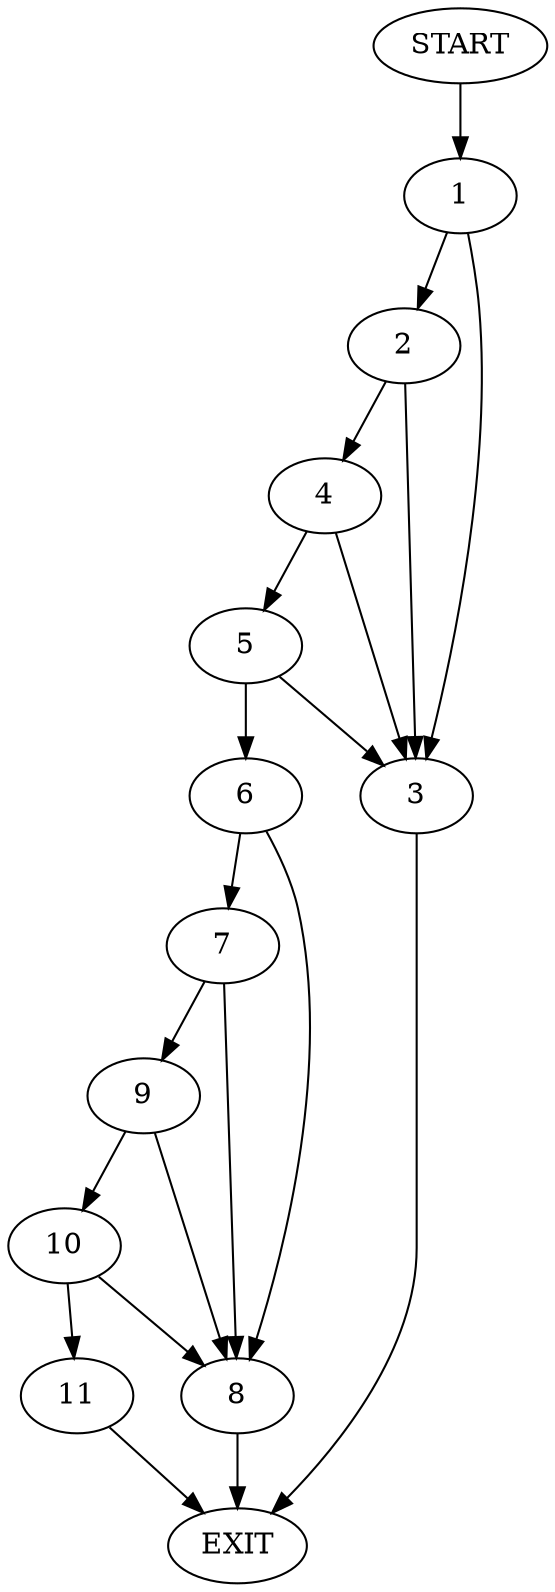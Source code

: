 digraph {
0 [label="START"]
12 [label="EXIT"]
0 -> 1
1 -> 2
1 -> 3
2 -> 4
2 -> 3
3 -> 12
4 -> 5
4 -> 3
5 -> 3
5 -> 6
6 -> 7
6 -> 8
7 -> 9
7 -> 8
8 -> 12
9 -> 10
9 -> 8
10 -> 11
10 -> 8
11 -> 12
}
